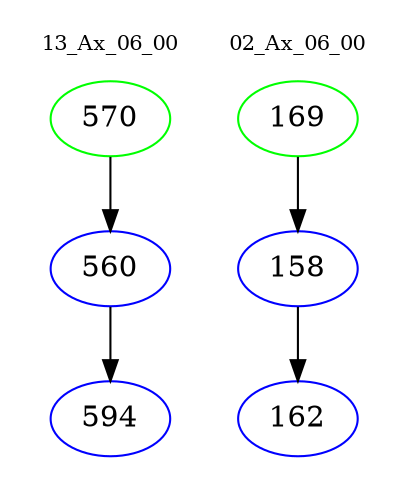 digraph{
subgraph cluster_0 {
color = white
label = "13_Ax_06_00";
fontsize=10;
T0_570 [label="570", color="green"]
T0_570 -> T0_560 [color="black"]
T0_560 [label="560", color="blue"]
T0_560 -> T0_594 [color="black"]
T0_594 [label="594", color="blue"]
}
subgraph cluster_1 {
color = white
label = "02_Ax_06_00";
fontsize=10;
T1_169 [label="169", color="green"]
T1_169 -> T1_158 [color="black"]
T1_158 [label="158", color="blue"]
T1_158 -> T1_162 [color="black"]
T1_162 [label="162", color="blue"]
}
}
